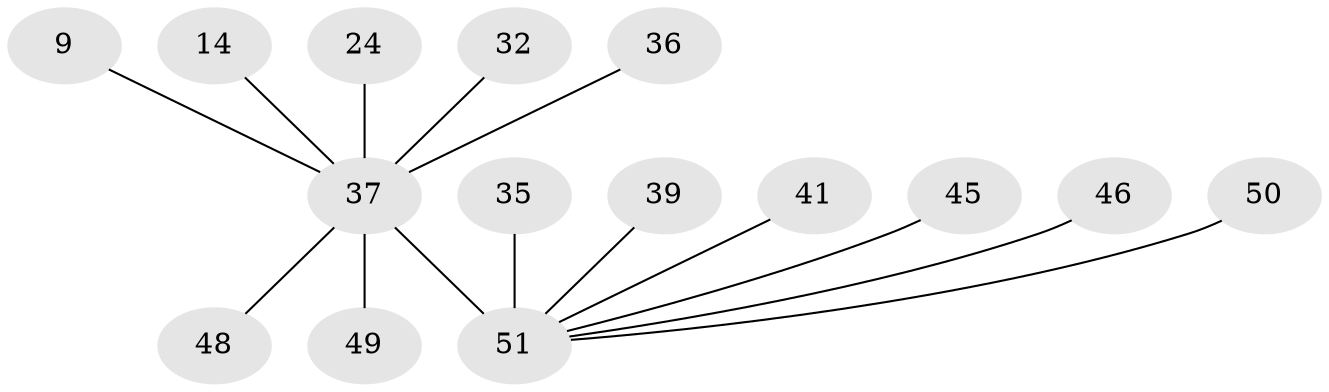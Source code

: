 // original degree distribution, {12: 0.0196078431372549, 2: 0.29411764705882354, 4: 0.058823529411764705, 13: 0.0196078431372549, 1: 0.49019607843137253, 7: 0.058823529411764705, 5: 0.0196078431372549, 3: 0.0392156862745098}
// Generated by graph-tools (version 1.1) at 2025/52/03/04/25 21:52:01]
// undirected, 15 vertices, 14 edges
graph export_dot {
graph [start="1"]
  node [color=gray90,style=filled];
  9 [super="+2"];
  14;
  24;
  32;
  35;
  36;
  37 [super="+31+23+18"];
  39;
  41;
  45;
  46;
  48;
  49 [super="+30"];
  50 [super="+40+42+11+29+43+47"];
  51 [super="+26+28+38+10"];
  9 -- 37;
  14 -- 37;
  24 -- 37;
  32 -- 37;
  35 -- 51;
  36 -- 37;
  37 -- 48;
  37 -- 49;
  37 -- 51 [weight=9];
  39 -- 51;
  41 -- 51;
  45 -- 51;
  46 -- 51;
  50 -- 51 [weight=3];
}
